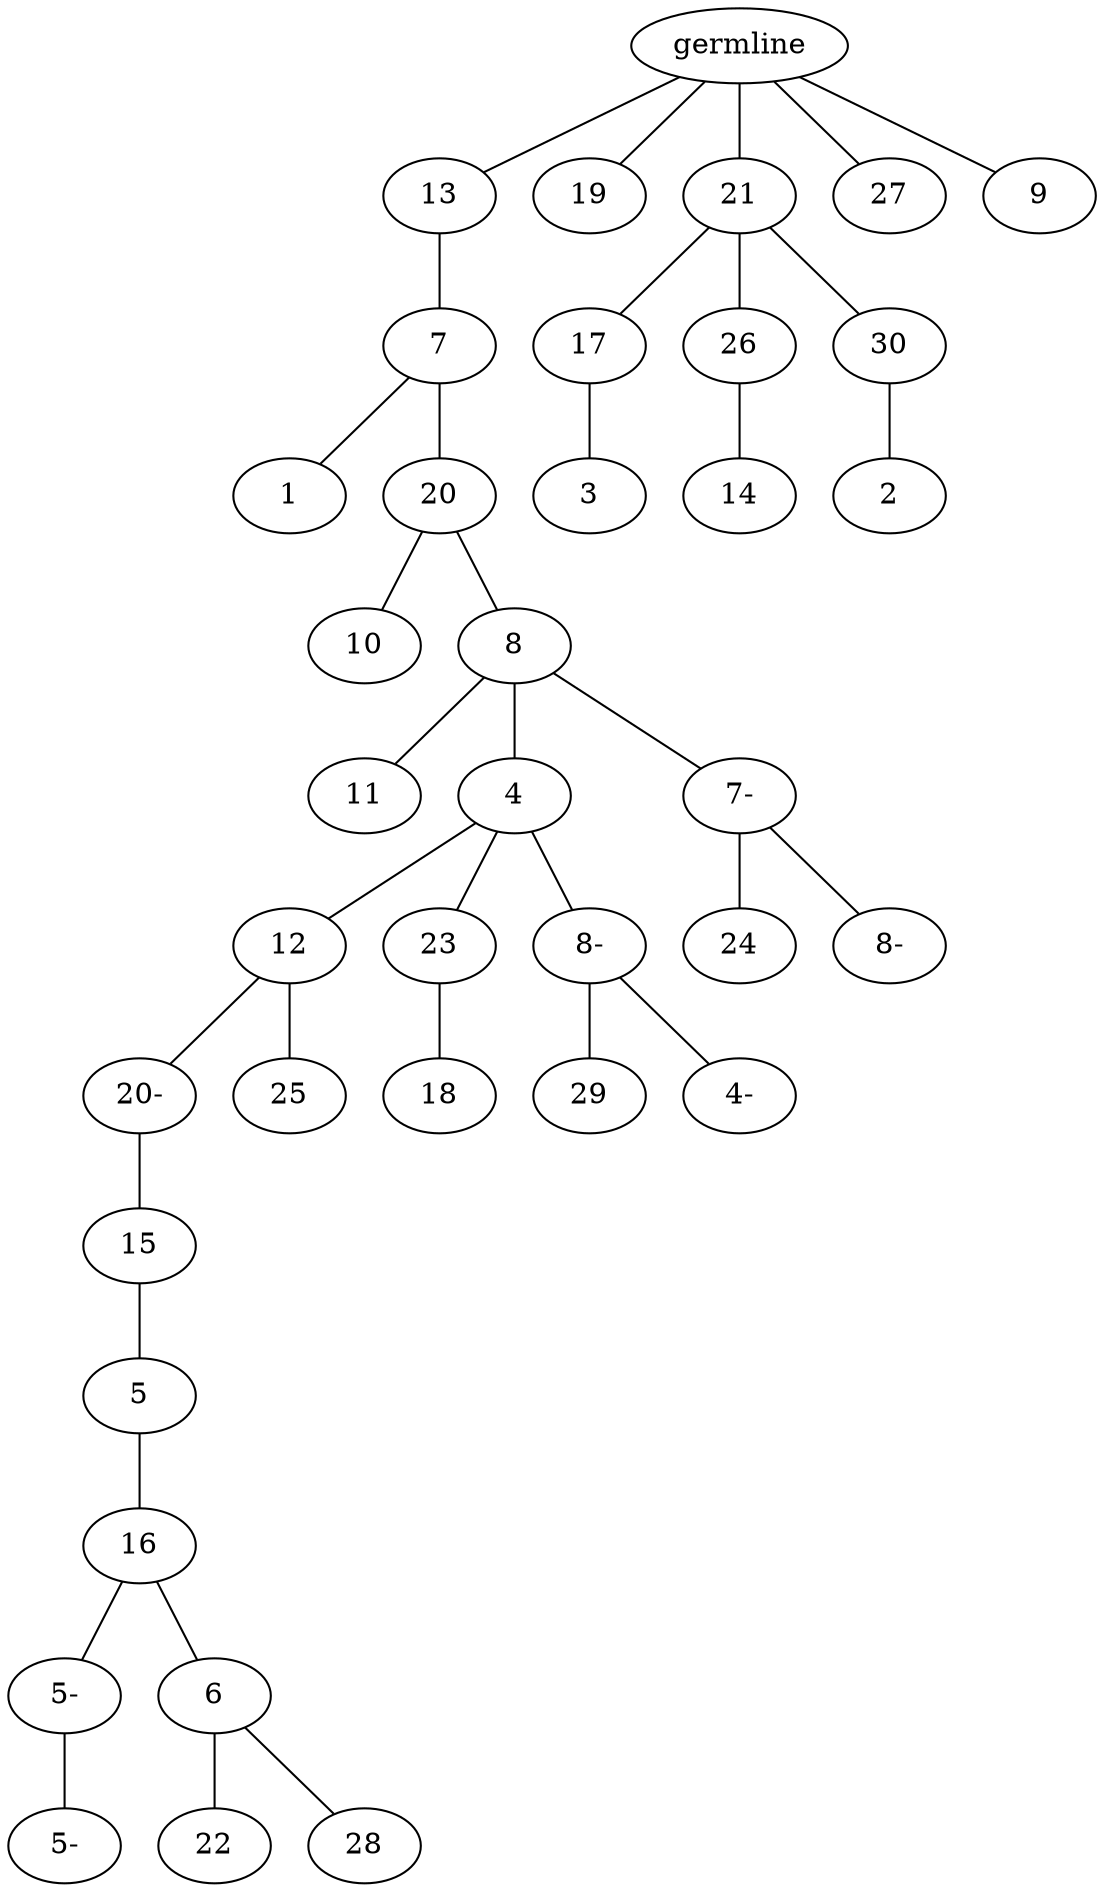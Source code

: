 graph tree {
    "140461159653232" [label="germline"];
    "140461164708720" [label="13"];
    "140461159507520" [label="7"];
    "140461159506800" [label="1"];
    "140461159508624" [label="20"];
    "140461158317936" [label="10"];
    "140461158316688" [label="8"];
    "140461158315536" [label="11"];
    "140461158315968" [label="4"];
    "140461158316160" [label="12"];
    "140461158317312" [label="20-"];
    "140461158314816" [label="15"];
    "140461158315104" [label="5"];
    "140461158315872" [label="16"];
    "140461158314432" [label="5-"];
    "140461158318032" [label="5-"];
    "140461158314912" [label="6"];
    "140461167180000" [label="22"];
    "140461158317408" [label="28"];
    "140461158316496" [label="25"];
    "140461158316880" [label="23"];
    "140461158317792" [label="18"];
    "140461158314576" [label="8-"];
    "140461158316736" [label="29"];
    "140461158315008" [label="4-"];
    "140461158314672" [label="7-"];
    "140461158315824" [label="24"];
    "140461158317072" [label="8-"];
    "140461159507280" [label="19"];
    "140461159507712" [label="21"];
    "140461158317696" [label="17"];
    "140461158316640" [label="3"];
    "140461158316016" [label="26"];
    "140461163417504" [label="14"];
    "140461158314720" [label="30"];
    "140461163414240" [label="2"];
    "140461159506368" [label="27"];
    "140461163416784" [label="9"];
    "140461159653232" -- "140461164708720";
    "140461159653232" -- "140461159507280";
    "140461159653232" -- "140461159507712";
    "140461159653232" -- "140461159506368";
    "140461159653232" -- "140461163416784";
    "140461164708720" -- "140461159507520";
    "140461159507520" -- "140461159506800";
    "140461159507520" -- "140461159508624";
    "140461159508624" -- "140461158317936";
    "140461159508624" -- "140461158316688";
    "140461158316688" -- "140461158315536";
    "140461158316688" -- "140461158315968";
    "140461158316688" -- "140461158314672";
    "140461158315968" -- "140461158316160";
    "140461158315968" -- "140461158316880";
    "140461158315968" -- "140461158314576";
    "140461158316160" -- "140461158317312";
    "140461158316160" -- "140461158316496";
    "140461158317312" -- "140461158314816";
    "140461158314816" -- "140461158315104";
    "140461158315104" -- "140461158315872";
    "140461158315872" -- "140461158314432";
    "140461158315872" -- "140461158314912";
    "140461158314432" -- "140461158318032";
    "140461158314912" -- "140461167180000";
    "140461158314912" -- "140461158317408";
    "140461158316880" -- "140461158317792";
    "140461158314576" -- "140461158316736";
    "140461158314576" -- "140461158315008";
    "140461158314672" -- "140461158315824";
    "140461158314672" -- "140461158317072";
    "140461159507712" -- "140461158317696";
    "140461159507712" -- "140461158316016";
    "140461159507712" -- "140461158314720";
    "140461158317696" -- "140461158316640";
    "140461158316016" -- "140461163417504";
    "140461158314720" -- "140461163414240";
}
